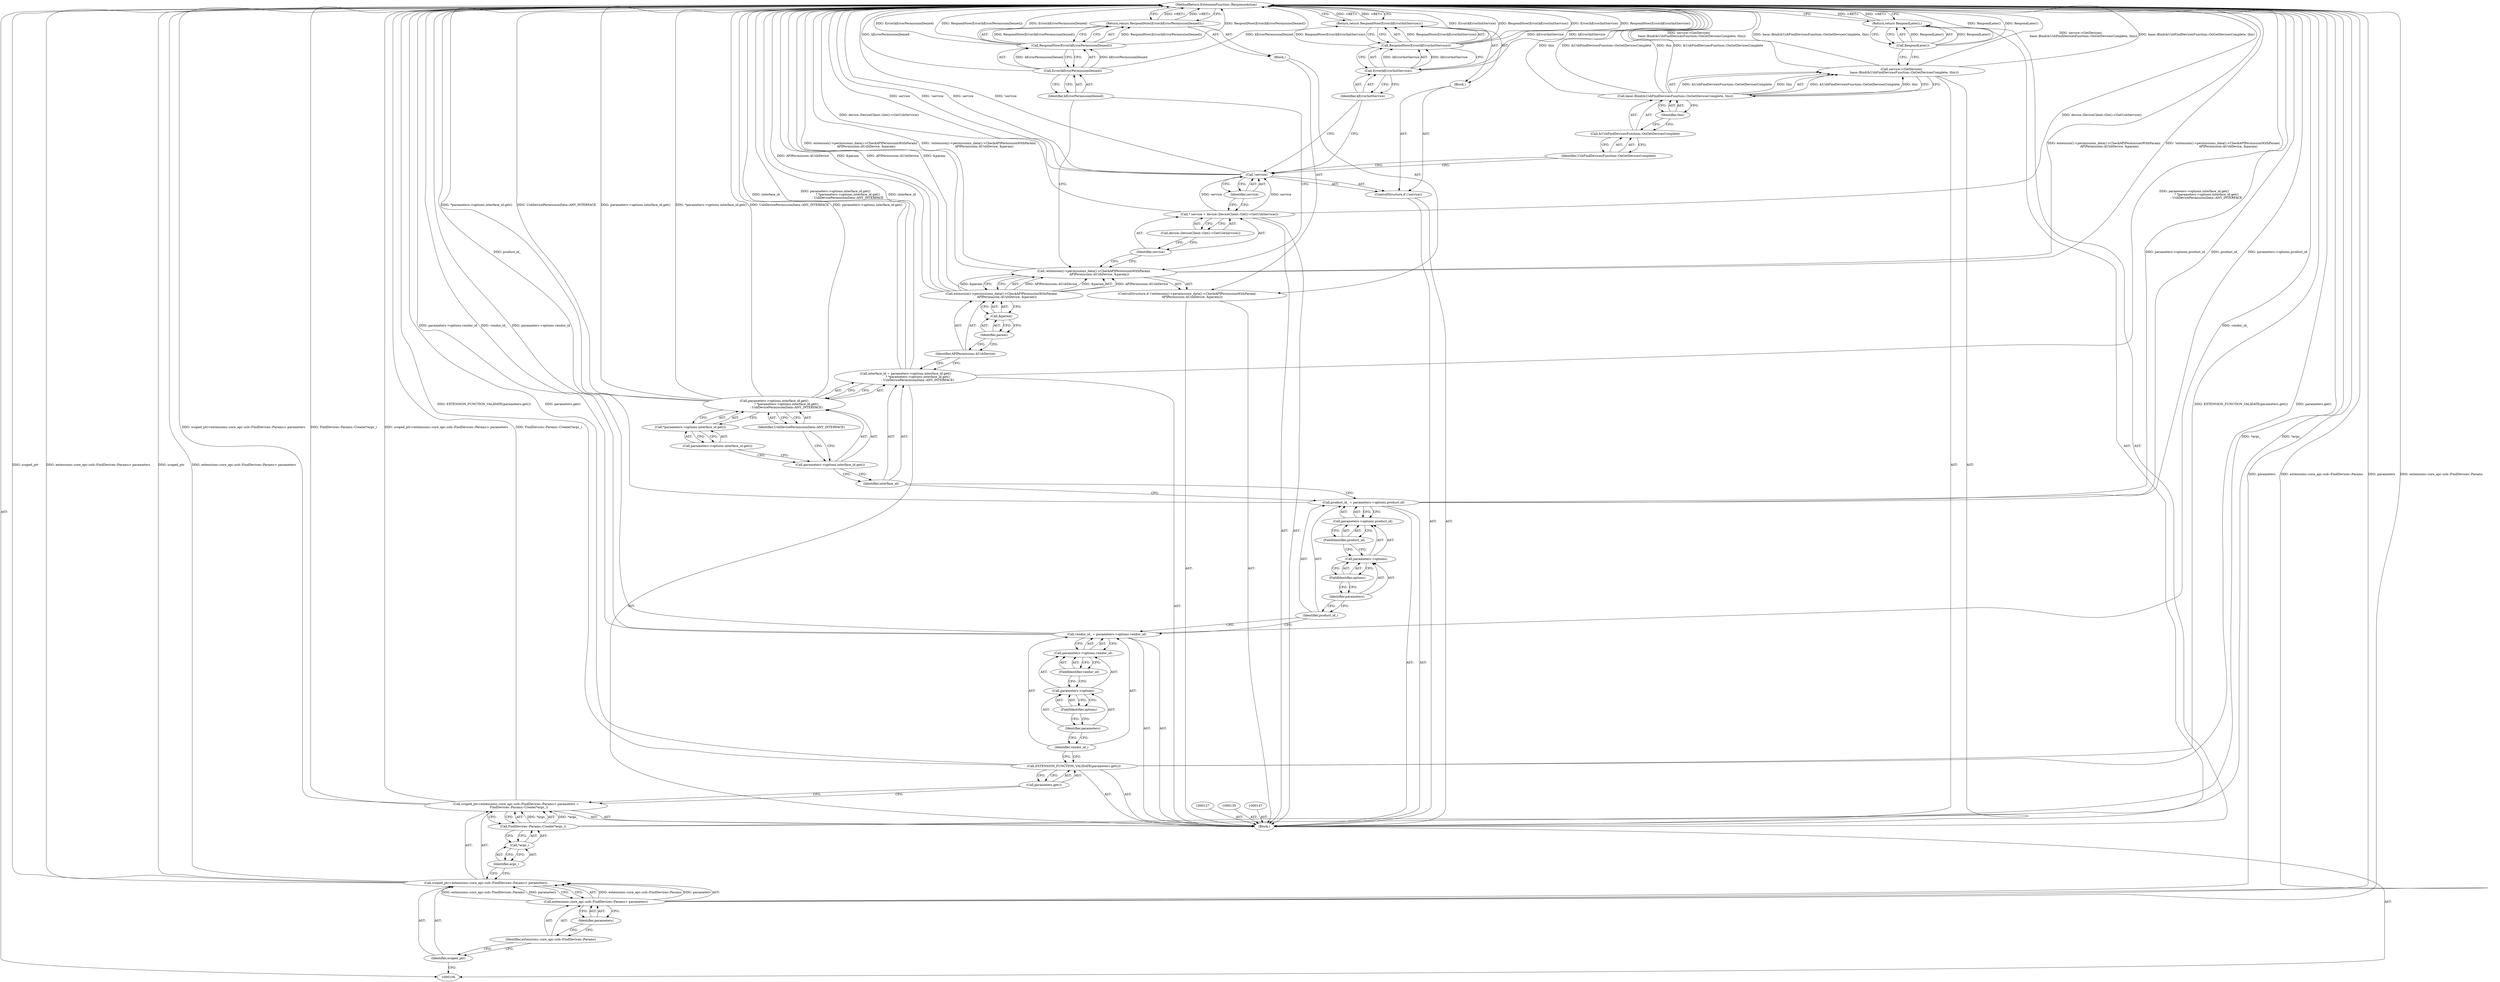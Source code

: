 digraph "0_Chrome_0ebe983f1cfdd383a4954127f564b83a4fe4992f_3" {
"1000166" [label="(MethodReturn,ExtensionFunction::ResponseAction)"];
"1000101" [label="(Block,)"];
"1000134" [label="(Identifier,UsbDevicePermissionData::ANY_INTERFACE)"];
"1000136" [label="(ControlStructure,if (!extension()->permissions_data()->CheckAPIPermissionWithParam(\n           APIPermission::kUsbDevice, &param)))"];
"1000137" [label="(Call,!extension()->permissions_data()->CheckAPIPermissionWithParam(\n           APIPermission::kUsbDevice, &param))"];
"1000138" [label="(Call,extension()->permissions_data()->CheckAPIPermissionWithParam(\n           APIPermission::kUsbDevice, &param))"];
"1000139" [label="(Identifier,APIPermission::kUsbDevice)"];
"1000140" [label="(Call,&param)"];
"1000141" [label="(Identifier,param)"];
"1000142" [label="(Block,)"];
"1000144" [label="(Call,RespondNow(Error(kErrorPermissionDenied)))"];
"1000145" [label="(Call,Error(kErrorPermissionDenied))"];
"1000146" [label="(Identifier,kErrorPermissionDenied)"];
"1000143" [label="(Return,return RespondNow(Error(kErrorPermissionDenied));)"];
"1000148" [label="(Call,* service = device::DeviceClient::Get()->GetUsbService())"];
"1000149" [label="(Identifier,service)"];
"1000150" [label="(Call,device::DeviceClient::Get()->GetUsbService())"];
"1000154" [label="(Block,)"];
"1000151" [label="(ControlStructure,if (!service))"];
"1000152" [label="(Call,!service)"];
"1000153" [label="(Identifier,service)"];
"1000156" [label="(Call,RespondNow(Error(kErrorInitService)))"];
"1000157" [label="(Call,Error(kErrorInitService))"];
"1000158" [label="(Identifier,kErrorInitService)"];
"1000155" [label="(Return,return RespondNow(Error(kErrorInitService));)"];
"1000105" [label="(Call,extensions::core_api::usb::FindDevices::Params> parameters)"];
"1000106" [label="(Identifier,extensions::core_api::usb::FindDevices::Params)"];
"1000102" [label="(Call,scoped_ptr<extensions::core_api::usb::FindDevices::Params> parameters =\n      FindDevices::Params::Create(*args_))"];
"1000103" [label="(Call,scoped_ptr<extensions::core_api::usb::FindDevices::Params> parameters)"];
"1000104" [label="(Identifier,scoped_ptr)"];
"1000107" [label="(Identifier,parameters)"];
"1000159" [label="(Call,service->GetDevices(\n      base::Bind(&UsbFindDevicesFunction::OnGetDevicesComplete, this)))"];
"1000161" [label="(Call,&UsbFindDevicesFunction::OnGetDevicesComplete)"];
"1000162" [label="(Identifier,UsbFindDevicesFunction::OnGetDevicesComplete)"];
"1000160" [label="(Call,base::Bind(&UsbFindDevicesFunction::OnGetDevicesComplete, this))"];
"1000163" [label="(Identifier,this)"];
"1000164" [label="(Return,return RespondLater();)"];
"1000165" [label="(Call,RespondLater())"];
"1000109" [label="(Call,*args_)"];
"1000110" [label="(Identifier,args_)"];
"1000108" [label="(Call,FindDevices::Params::Create(*args_))"];
"1000111" [label="(Call,EXTENSION_FUNCTION_VALIDATE(parameters.get()))"];
"1000112" [label="(Call,parameters.get())"];
"1000115" [label="(Call,parameters->options.vendor_id)"];
"1000116" [label="(Call,parameters->options)"];
"1000117" [label="(Identifier,parameters)"];
"1000118" [label="(FieldIdentifier,options)"];
"1000113" [label="(Call,vendor_id_ = parameters->options.vendor_id)"];
"1000114" [label="(Identifier,vendor_id_)"];
"1000119" [label="(FieldIdentifier,vendor_id)"];
"1000122" [label="(Call,parameters->options.product_id)"];
"1000123" [label="(Call,parameters->options)"];
"1000124" [label="(Identifier,parameters)"];
"1000125" [label="(FieldIdentifier,options)"];
"1000120" [label="(Call,product_id_ = parameters->options.product_id)"];
"1000121" [label="(Identifier,product_id_)"];
"1000126" [label="(FieldIdentifier,product_id)"];
"1000130" [label="(Call,parameters->options.interface_id.get()\n                         ? *parameters->options.interface_id.get()\n                         : UsbDevicePermissionData::ANY_INTERFACE)"];
"1000131" [label="(Call,parameters->options.interface_id.get())"];
"1000128" [label="(Call,interface_id = parameters->options.interface_id.get()\n                         ? *parameters->options.interface_id.get()\n                         : UsbDevicePermissionData::ANY_INTERFACE)"];
"1000129" [label="(Identifier,interface_id)"];
"1000132" [label="(Call,*parameters->options.interface_id.get())"];
"1000133" [label="(Call,parameters->options.interface_id.get())"];
"1000166" -> "1000100"  [label="AST: "];
"1000166" -> "1000143"  [label="CFG: "];
"1000166" -> "1000155"  [label="CFG: "];
"1000166" -> "1000164"  [label="CFG: "];
"1000155" -> "1000166"  [label="DDG: <RET>"];
"1000159" -> "1000166"  [label="DDG: service->GetDevices(\n      base::Bind(&UsbFindDevicesFunction::OnGetDevicesComplete, this))"];
"1000159" -> "1000166"  [label="DDG: base::Bind(&UsbFindDevicesFunction::OnGetDevicesComplete, this)"];
"1000128" -> "1000166"  [label="DDG: parameters->options.interface_id.get()\n                         ? *parameters->options.interface_id.get()\n                         : UsbDevicePermissionData::ANY_INTERFACE"];
"1000128" -> "1000166"  [label="DDG: interface_id"];
"1000102" -> "1000166"  [label="DDG: FindDevices::Params::Create(*args_)"];
"1000102" -> "1000166"  [label="DDG: scoped_ptr<extensions::core_api::usb::FindDevices::Params> parameters"];
"1000105" -> "1000166"  [label="DDG: parameters"];
"1000105" -> "1000166"  [label="DDG: extensions::core_api::usb::FindDevices::Params"];
"1000156" -> "1000166"  [label="DDG: Error(kErrorInitService)"];
"1000156" -> "1000166"  [label="DDG: RespondNow(Error(kErrorInitService))"];
"1000103" -> "1000166"  [label="DDG: scoped_ptr"];
"1000103" -> "1000166"  [label="DDG: extensions::core_api::usb::FindDevices::Params> parameters"];
"1000152" -> "1000166"  [label="DDG: service"];
"1000152" -> "1000166"  [label="DDG: !service"];
"1000148" -> "1000166"  [label="DDG: device::DeviceClient::Get()->GetUsbService()"];
"1000113" -> "1000166"  [label="DDG: vendor_id_"];
"1000113" -> "1000166"  [label="DDG: parameters->options.vendor_id"];
"1000130" -> "1000166"  [label="DDG: *parameters->options.interface_id.get()"];
"1000130" -> "1000166"  [label="DDG: UsbDevicePermissionData::ANY_INTERFACE"];
"1000130" -> "1000166"  [label="DDG: parameters->options.interface_id.get()"];
"1000138" -> "1000166"  [label="DDG: APIPermission::kUsbDevice"];
"1000138" -> "1000166"  [label="DDG: &param"];
"1000144" -> "1000166"  [label="DDG: RespondNow(Error(kErrorPermissionDenied))"];
"1000144" -> "1000166"  [label="DDG: Error(kErrorPermissionDenied)"];
"1000157" -> "1000166"  [label="DDG: kErrorInitService"];
"1000120" -> "1000166"  [label="DDG: product_id_"];
"1000120" -> "1000166"  [label="DDG: parameters->options.product_id"];
"1000111" -> "1000166"  [label="DDG: parameters.get()"];
"1000111" -> "1000166"  [label="DDG: EXTENSION_FUNCTION_VALIDATE(parameters.get())"];
"1000137" -> "1000166"  [label="DDG: extension()->permissions_data()->CheckAPIPermissionWithParam(\n           APIPermission::kUsbDevice, &param)"];
"1000137" -> "1000166"  [label="DDG: !extension()->permissions_data()->CheckAPIPermissionWithParam(\n           APIPermission::kUsbDevice, &param)"];
"1000160" -> "1000166"  [label="DDG: this"];
"1000160" -> "1000166"  [label="DDG: &UsbFindDevicesFunction::OnGetDevicesComplete"];
"1000145" -> "1000166"  [label="DDG: kErrorPermissionDenied"];
"1000108" -> "1000166"  [label="DDG: *args_"];
"1000165" -> "1000166"  [label="DDG: RespondLater()"];
"1000143" -> "1000166"  [label="DDG: <RET>"];
"1000164" -> "1000166"  [label="DDG: <RET>"];
"1000101" -> "1000100"  [label="AST: "];
"1000102" -> "1000101"  [label="AST: "];
"1000111" -> "1000101"  [label="AST: "];
"1000113" -> "1000101"  [label="AST: "];
"1000120" -> "1000101"  [label="AST: "];
"1000127" -> "1000101"  [label="AST: "];
"1000128" -> "1000101"  [label="AST: "];
"1000135" -> "1000101"  [label="AST: "];
"1000136" -> "1000101"  [label="AST: "];
"1000147" -> "1000101"  [label="AST: "];
"1000148" -> "1000101"  [label="AST: "];
"1000151" -> "1000101"  [label="AST: "];
"1000159" -> "1000101"  [label="AST: "];
"1000164" -> "1000101"  [label="AST: "];
"1000134" -> "1000130"  [label="AST: "];
"1000134" -> "1000131"  [label="CFG: "];
"1000130" -> "1000134"  [label="CFG: "];
"1000136" -> "1000101"  [label="AST: "];
"1000137" -> "1000136"  [label="AST: "];
"1000142" -> "1000136"  [label="AST: "];
"1000137" -> "1000136"  [label="AST: "];
"1000137" -> "1000138"  [label="CFG: "];
"1000138" -> "1000137"  [label="AST: "];
"1000146" -> "1000137"  [label="CFG: "];
"1000149" -> "1000137"  [label="CFG: "];
"1000137" -> "1000166"  [label="DDG: extension()->permissions_data()->CheckAPIPermissionWithParam(\n           APIPermission::kUsbDevice, &param)"];
"1000137" -> "1000166"  [label="DDG: !extension()->permissions_data()->CheckAPIPermissionWithParam(\n           APIPermission::kUsbDevice, &param)"];
"1000138" -> "1000137"  [label="DDG: APIPermission::kUsbDevice"];
"1000138" -> "1000137"  [label="DDG: &param"];
"1000138" -> "1000137"  [label="AST: "];
"1000138" -> "1000140"  [label="CFG: "];
"1000139" -> "1000138"  [label="AST: "];
"1000140" -> "1000138"  [label="AST: "];
"1000137" -> "1000138"  [label="CFG: "];
"1000138" -> "1000166"  [label="DDG: APIPermission::kUsbDevice"];
"1000138" -> "1000166"  [label="DDG: &param"];
"1000138" -> "1000137"  [label="DDG: APIPermission::kUsbDevice"];
"1000138" -> "1000137"  [label="DDG: &param"];
"1000139" -> "1000138"  [label="AST: "];
"1000139" -> "1000128"  [label="CFG: "];
"1000141" -> "1000139"  [label="CFG: "];
"1000140" -> "1000138"  [label="AST: "];
"1000140" -> "1000141"  [label="CFG: "];
"1000141" -> "1000140"  [label="AST: "];
"1000138" -> "1000140"  [label="CFG: "];
"1000141" -> "1000140"  [label="AST: "];
"1000141" -> "1000139"  [label="CFG: "];
"1000140" -> "1000141"  [label="CFG: "];
"1000142" -> "1000136"  [label="AST: "];
"1000143" -> "1000142"  [label="AST: "];
"1000144" -> "1000143"  [label="AST: "];
"1000144" -> "1000145"  [label="CFG: "];
"1000145" -> "1000144"  [label="AST: "];
"1000143" -> "1000144"  [label="CFG: "];
"1000144" -> "1000166"  [label="DDG: RespondNow(Error(kErrorPermissionDenied))"];
"1000144" -> "1000166"  [label="DDG: Error(kErrorPermissionDenied)"];
"1000144" -> "1000143"  [label="DDG: RespondNow(Error(kErrorPermissionDenied))"];
"1000145" -> "1000144"  [label="DDG: kErrorPermissionDenied"];
"1000145" -> "1000144"  [label="AST: "];
"1000145" -> "1000146"  [label="CFG: "];
"1000146" -> "1000145"  [label="AST: "];
"1000144" -> "1000145"  [label="CFG: "];
"1000145" -> "1000166"  [label="DDG: kErrorPermissionDenied"];
"1000145" -> "1000144"  [label="DDG: kErrorPermissionDenied"];
"1000146" -> "1000145"  [label="AST: "];
"1000146" -> "1000137"  [label="CFG: "];
"1000145" -> "1000146"  [label="CFG: "];
"1000143" -> "1000142"  [label="AST: "];
"1000143" -> "1000144"  [label="CFG: "];
"1000144" -> "1000143"  [label="AST: "];
"1000166" -> "1000143"  [label="CFG: "];
"1000143" -> "1000166"  [label="DDG: <RET>"];
"1000144" -> "1000143"  [label="DDG: RespondNow(Error(kErrorPermissionDenied))"];
"1000148" -> "1000101"  [label="AST: "];
"1000148" -> "1000150"  [label="CFG: "];
"1000149" -> "1000148"  [label="AST: "];
"1000150" -> "1000148"  [label="AST: "];
"1000153" -> "1000148"  [label="CFG: "];
"1000148" -> "1000166"  [label="DDG: device::DeviceClient::Get()->GetUsbService()"];
"1000148" -> "1000152"  [label="DDG: service"];
"1000149" -> "1000148"  [label="AST: "];
"1000149" -> "1000137"  [label="CFG: "];
"1000150" -> "1000149"  [label="CFG: "];
"1000150" -> "1000148"  [label="AST: "];
"1000150" -> "1000149"  [label="CFG: "];
"1000148" -> "1000150"  [label="CFG: "];
"1000154" -> "1000151"  [label="AST: "];
"1000155" -> "1000154"  [label="AST: "];
"1000151" -> "1000101"  [label="AST: "];
"1000152" -> "1000151"  [label="AST: "];
"1000154" -> "1000151"  [label="AST: "];
"1000152" -> "1000151"  [label="AST: "];
"1000152" -> "1000153"  [label="CFG: "];
"1000153" -> "1000152"  [label="AST: "];
"1000158" -> "1000152"  [label="CFG: "];
"1000162" -> "1000152"  [label="CFG: "];
"1000152" -> "1000166"  [label="DDG: service"];
"1000152" -> "1000166"  [label="DDG: !service"];
"1000148" -> "1000152"  [label="DDG: service"];
"1000153" -> "1000152"  [label="AST: "];
"1000153" -> "1000148"  [label="CFG: "];
"1000152" -> "1000153"  [label="CFG: "];
"1000156" -> "1000155"  [label="AST: "];
"1000156" -> "1000157"  [label="CFG: "];
"1000157" -> "1000156"  [label="AST: "];
"1000155" -> "1000156"  [label="CFG: "];
"1000156" -> "1000166"  [label="DDG: Error(kErrorInitService)"];
"1000156" -> "1000166"  [label="DDG: RespondNow(Error(kErrorInitService))"];
"1000156" -> "1000155"  [label="DDG: RespondNow(Error(kErrorInitService))"];
"1000157" -> "1000156"  [label="DDG: kErrorInitService"];
"1000157" -> "1000156"  [label="AST: "];
"1000157" -> "1000158"  [label="CFG: "];
"1000158" -> "1000157"  [label="AST: "];
"1000156" -> "1000157"  [label="CFG: "];
"1000157" -> "1000166"  [label="DDG: kErrorInitService"];
"1000157" -> "1000156"  [label="DDG: kErrorInitService"];
"1000158" -> "1000157"  [label="AST: "];
"1000158" -> "1000152"  [label="CFG: "];
"1000157" -> "1000158"  [label="CFG: "];
"1000155" -> "1000154"  [label="AST: "];
"1000155" -> "1000156"  [label="CFG: "];
"1000156" -> "1000155"  [label="AST: "];
"1000166" -> "1000155"  [label="CFG: "];
"1000155" -> "1000166"  [label="DDG: <RET>"];
"1000156" -> "1000155"  [label="DDG: RespondNow(Error(kErrorInitService))"];
"1000105" -> "1000103"  [label="AST: "];
"1000105" -> "1000107"  [label="CFG: "];
"1000106" -> "1000105"  [label="AST: "];
"1000107" -> "1000105"  [label="AST: "];
"1000103" -> "1000105"  [label="CFG: "];
"1000105" -> "1000166"  [label="DDG: parameters"];
"1000105" -> "1000166"  [label="DDG: extensions::core_api::usb::FindDevices::Params"];
"1000105" -> "1000103"  [label="DDG: extensions::core_api::usb::FindDevices::Params"];
"1000105" -> "1000103"  [label="DDG: parameters"];
"1000106" -> "1000105"  [label="AST: "];
"1000106" -> "1000104"  [label="CFG: "];
"1000107" -> "1000106"  [label="CFG: "];
"1000102" -> "1000101"  [label="AST: "];
"1000102" -> "1000108"  [label="CFG: "];
"1000103" -> "1000102"  [label="AST: "];
"1000108" -> "1000102"  [label="AST: "];
"1000112" -> "1000102"  [label="CFG: "];
"1000102" -> "1000166"  [label="DDG: FindDevices::Params::Create(*args_)"];
"1000102" -> "1000166"  [label="DDG: scoped_ptr<extensions::core_api::usb::FindDevices::Params> parameters"];
"1000108" -> "1000102"  [label="DDG: *args_"];
"1000103" -> "1000102"  [label="AST: "];
"1000103" -> "1000105"  [label="CFG: "];
"1000104" -> "1000103"  [label="AST: "];
"1000105" -> "1000103"  [label="AST: "];
"1000110" -> "1000103"  [label="CFG: "];
"1000103" -> "1000166"  [label="DDG: scoped_ptr"];
"1000103" -> "1000166"  [label="DDG: extensions::core_api::usb::FindDevices::Params> parameters"];
"1000105" -> "1000103"  [label="DDG: extensions::core_api::usb::FindDevices::Params"];
"1000105" -> "1000103"  [label="DDG: parameters"];
"1000104" -> "1000103"  [label="AST: "];
"1000104" -> "1000100"  [label="CFG: "];
"1000106" -> "1000104"  [label="CFG: "];
"1000107" -> "1000105"  [label="AST: "];
"1000107" -> "1000106"  [label="CFG: "];
"1000105" -> "1000107"  [label="CFG: "];
"1000159" -> "1000101"  [label="AST: "];
"1000159" -> "1000160"  [label="CFG: "];
"1000160" -> "1000159"  [label="AST: "];
"1000165" -> "1000159"  [label="CFG: "];
"1000159" -> "1000166"  [label="DDG: service->GetDevices(\n      base::Bind(&UsbFindDevicesFunction::OnGetDevicesComplete, this))"];
"1000159" -> "1000166"  [label="DDG: base::Bind(&UsbFindDevicesFunction::OnGetDevicesComplete, this)"];
"1000160" -> "1000159"  [label="DDG: &UsbFindDevicesFunction::OnGetDevicesComplete"];
"1000160" -> "1000159"  [label="DDG: this"];
"1000161" -> "1000160"  [label="AST: "];
"1000161" -> "1000162"  [label="CFG: "];
"1000162" -> "1000161"  [label="AST: "];
"1000163" -> "1000161"  [label="CFG: "];
"1000162" -> "1000161"  [label="AST: "];
"1000162" -> "1000152"  [label="CFG: "];
"1000161" -> "1000162"  [label="CFG: "];
"1000160" -> "1000159"  [label="AST: "];
"1000160" -> "1000163"  [label="CFG: "];
"1000161" -> "1000160"  [label="AST: "];
"1000163" -> "1000160"  [label="AST: "];
"1000159" -> "1000160"  [label="CFG: "];
"1000160" -> "1000166"  [label="DDG: this"];
"1000160" -> "1000166"  [label="DDG: &UsbFindDevicesFunction::OnGetDevicesComplete"];
"1000160" -> "1000159"  [label="DDG: &UsbFindDevicesFunction::OnGetDevicesComplete"];
"1000160" -> "1000159"  [label="DDG: this"];
"1000163" -> "1000160"  [label="AST: "];
"1000163" -> "1000161"  [label="CFG: "];
"1000160" -> "1000163"  [label="CFG: "];
"1000164" -> "1000101"  [label="AST: "];
"1000164" -> "1000165"  [label="CFG: "];
"1000165" -> "1000164"  [label="AST: "];
"1000166" -> "1000164"  [label="CFG: "];
"1000164" -> "1000166"  [label="DDG: <RET>"];
"1000165" -> "1000164"  [label="DDG: RespondLater()"];
"1000165" -> "1000164"  [label="AST: "];
"1000165" -> "1000159"  [label="CFG: "];
"1000164" -> "1000165"  [label="CFG: "];
"1000165" -> "1000166"  [label="DDG: RespondLater()"];
"1000165" -> "1000164"  [label="DDG: RespondLater()"];
"1000109" -> "1000108"  [label="AST: "];
"1000109" -> "1000110"  [label="CFG: "];
"1000110" -> "1000109"  [label="AST: "];
"1000108" -> "1000109"  [label="CFG: "];
"1000110" -> "1000109"  [label="AST: "];
"1000110" -> "1000103"  [label="CFG: "];
"1000109" -> "1000110"  [label="CFG: "];
"1000108" -> "1000102"  [label="AST: "];
"1000108" -> "1000109"  [label="CFG: "];
"1000109" -> "1000108"  [label="AST: "];
"1000102" -> "1000108"  [label="CFG: "];
"1000108" -> "1000166"  [label="DDG: *args_"];
"1000108" -> "1000102"  [label="DDG: *args_"];
"1000111" -> "1000101"  [label="AST: "];
"1000111" -> "1000112"  [label="CFG: "];
"1000112" -> "1000111"  [label="AST: "];
"1000114" -> "1000111"  [label="CFG: "];
"1000111" -> "1000166"  [label="DDG: parameters.get()"];
"1000111" -> "1000166"  [label="DDG: EXTENSION_FUNCTION_VALIDATE(parameters.get())"];
"1000112" -> "1000111"  [label="AST: "];
"1000112" -> "1000102"  [label="CFG: "];
"1000111" -> "1000112"  [label="CFG: "];
"1000115" -> "1000113"  [label="AST: "];
"1000115" -> "1000119"  [label="CFG: "];
"1000116" -> "1000115"  [label="AST: "];
"1000119" -> "1000115"  [label="AST: "];
"1000113" -> "1000115"  [label="CFG: "];
"1000116" -> "1000115"  [label="AST: "];
"1000116" -> "1000118"  [label="CFG: "];
"1000117" -> "1000116"  [label="AST: "];
"1000118" -> "1000116"  [label="AST: "];
"1000119" -> "1000116"  [label="CFG: "];
"1000117" -> "1000116"  [label="AST: "];
"1000117" -> "1000114"  [label="CFG: "];
"1000118" -> "1000117"  [label="CFG: "];
"1000118" -> "1000116"  [label="AST: "];
"1000118" -> "1000117"  [label="CFG: "];
"1000116" -> "1000118"  [label="CFG: "];
"1000113" -> "1000101"  [label="AST: "];
"1000113" -> "1000115"  [label="CFG: "];
"1000114" -> "1000113"  [label="AST: "];
"1000115" -> "1000113"  [label="AST: "];
"1000121" -> "1000113"  [label="CFG: "];
"1000113" -> "1000166"  [label="DDG: vendor_id_"];
"1000113" -> "1000166"  [label="DDG: parameters->options.vendor_id"];
"1000114" -> "1000113"  [label="AST: "];
"1000114" -> "1000111"  [label="CFG: "];
"1000117" -> "1000114"  [label="CFG: "];
"1000119" -> "1000115"  [label="AST: "];
"1000119" -> "1000116"  [label="CFG: "];
"1000115" -> "1000119"  [label="CFG: "];
"1000122" -> "1000120"  [label="AST: "];
"1000122" -> "1000126"  [label="CFG: "];
"1000123" -> "1000122"  [label="AST: "];
"1000126" -> "1000122"  [label="AST: "];
"1000120" -> "1000122"  [label="CFG: "];
"1000123" -> "1000122"  [label="AST: "];
"1000123" -> "1000125"  [label="CFG: "];
"1000124" -> "1000123"  [label="AST: "];
"1000125" -> "1000123"  [label="AST: "];
"1000126" -> "1000123"  [label="CFG: "];
"1000124" -> "1000123"  [label="AST: "];
"1000124" -> "1000121"  [label="CFG: "];
"1000125" -> "1000124"  [label="CFG: "];
"1000125" -> "1000123"  [label="AST: "];
"1000125" -> "1000124"  [label="CFG: "];
"1000123" -> "1000125"  [label="CFG: "];
"1000120" -> "1000101"  [label="AST: "];
"1000120" -> "1000122"  [label="CFG: "];
"1000121" -> "1000120"  [label="AST: "];
"1000122" -> "1000120"  [label="AST: "];
"1000129" -> "1000120"  [label="CFG: "];
"1000120" -> "1000166"  [label="DDG: product_id_"];
"1000120" -> "1000166"  [label="DDG: parameters->options.product_id"];
"1000121" -> "1000120"  [label="AST: "];
"1000121" -> "1000113"  [label="CFG: "];
"1000124" -> "1000121"  [label="CFG: "];
"1000126" -> "1000122"  [label="AST: "];
"1000126" -> "1000123"  [label="CFG: "];
"1000122" -> "1000126"  [label="CFG: "];
"1000130" -> "1000128"  [label="AST: "];
"1000130" -> "1000132"  [label="CFG: "];
"1000130" -> "1000134"  [label="CFG: "];
"1000131" -> "1000130"  [label="AST: "];
"1000132" -> "1000130"  [label="AST: "];
"1000134" -> "1000130"  [label="AST: "];
"1000128" -> "1000130"  [label="CFG: "];
"1000130" -> "1000166"  [label="DDG: *parameters->options.interface_id.get()"];
"1000130" -> "1000166"  [label="DDG: UsbDevicePermissionData::ANY_INTERFACE"];
"1000130" -> "1000166"  [label="DDG: parameters->options.interface_id.get()"];
"1000131" -> "1000130"  [label="AST: "];
"1000131" -> "1000129"  [label="CFG: "];
"1000133" -> "1000131"  [label="CFG: "];
"1000134" -> "1000131"  [label="CFG: "];
"1000128" -> "1000101"  [label="AST: "];
"1000128" -> "1000130"  [label="CFG: "];
"1000129" -> "1000128"  [label="AST: "];
"1000130" -> "1000128"  [label="AST: "];
"1000139" -> "1000128"  [label="CFG: "];
"1000128" -> "1000166"  [label="DDG: parameters->options.interface_id.get()\n                         ? *parameters->options.interface_id.get()\n                         : UsbDevicePermissionData::ANY_INTERFACE"];
"1000128" -> "1000166"  [label="DDG: interface_id"];
"1000129" -> "1000128"  [label="AST: "];
"1000129" -> "1000120"  [label="CFG: "];
"1000131" -> "1000129"  [label="CFG: "];
"1000132" -> "1000130"  [label="AST: "];
"1000132" -> "1000133"  [label="CFG: "];
"1000133" -> "1000132"  [label="AST: "];
"1000130" -> "1000132"  [label="CFG: "];
"1000133" -> "1000132"  [label="AST: "];
"1000133" -> "1000131"  [label="CFG: "];
"1000132" -> "1000133"  [label="CFG: "];
}

